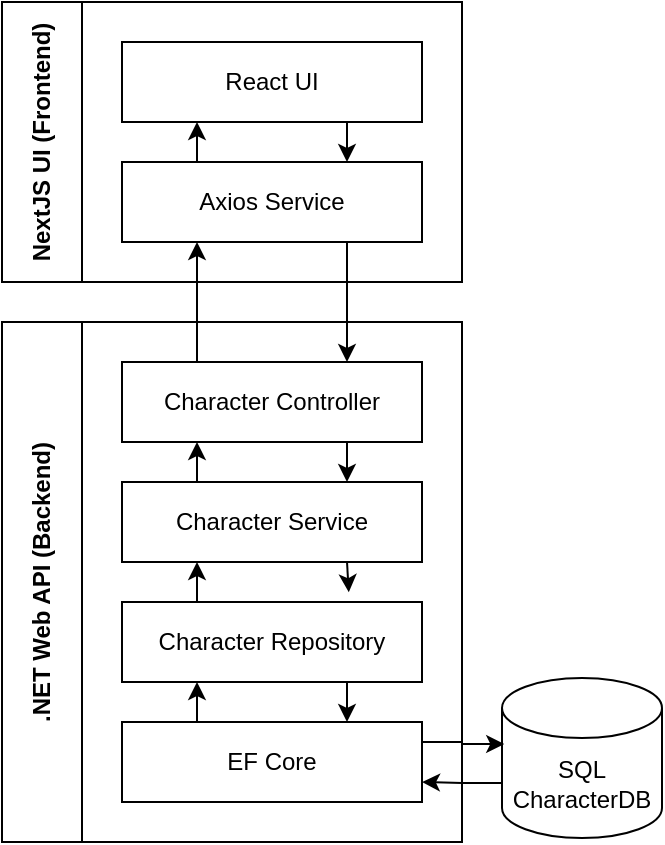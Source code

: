 <mxfile scale="1" border="0" version="25.0.3">
  <diagram name="Page-1" id="yqFe2_V2ecv8OxoXnB7d">
    <mxGraphModel dx="546" dy="767" grid="1" gridSize="10" guides="1" tooltips="1" connect="1" arrows="1" fold="1" page="1" pageScale="1" pageWidth="850" pageHeight="1100" math="0" shadow="0">
      <root>
        <mxCell id="0" />
        <mxCell id="1" parent="0" />
        <mxCell id="-6sq_t_GAiIfiy2M054W-25" style="edgeStyle=orthogonalEdgeStyle;rounded=0;orthogonalLoop=1;jettySize=auto;html=1;exitX=0;exitY=0;exitDx=0;exitDy=52.5;exitPerimeter=0;entryX=1;entryY=0.75;entryDx=0;entryDy=0;" parent="1" source="-6sq_t_GAiIfiy2M054W-1" target="-6sq_t_GAiIfiy2M054W-4" edge="1">
          <mxGeometry relative="1" as="geometry" />
        </mxCell>
        <mxCell id="-6sq_t_GAiIfiy2M054W-1" value="SQL&lt;br&gt;CharacterDB" style="shape=cylinder3;whiteSpace=wrap;html=1;boundedLbl=1;backgroundOutline=1;size=15;" parent="1" vertex="1">
          <mxGeometry x="330" y="638" width="80" height="80" as="geometry" />
        </mxCell>
        <mxCell id="-6sq_t_GAiIfiy2M054W-2" value=".NET Web API (Backend)" style="swimlane;horizontal=0;whiteSpace=wrap;html=1;startSize=40;" parent="1" vertex="1">
          <mxGeometry x="80" y="460" width="230" height="260" as="geometry" />
        </mxCell>
        <mxCell id="-6sq_t_GAiIfiy2M054W-17" style="edgeStyle=orthogonalEdgeStyle;rounded=0;orthogonalLoop=1;jettySize=auto;html=1;exitX=0.25;exitY=0;exitDx=0;exitDy=0;entryX=0.25;entryY=1;entryDx=0;entryDy=0;" parent="-6sq_t_GAiIfiy2M054W-2" source="-6sq_t_GAiIfiy2M054W-4" target="-6sq_t_GAiIfiy2M054W-5" edge="1">
          <mxGeometry relative="1" as="geometry" />
        </mxCell>
        <mxCell id="-6sq_t_GAiIfiy2M054W-4" value="EF Core" style="rounded=0;whiteSpace=wrap;html=1;" parent="-6sq_t_GAiIfiy2M054W-2" vertex="1">
          <mxGeometry x="60" y="200" width="150" height="40" as="geometry" />
        </mxCell>
        <mxCell id="-6sq_t_GAiIfiy2M054W-16" style="edgeStyle=orthogonalEdgeStyle;rounded=0;orthogonalLoop=1;jettySize=auto;html=1;exitX=0.25;exitY=0;exitDx=0;exitDy=0;entryX=0.25;entryY=1;entryDx=0;entryDy=0;" parent="-6sq_t_GAiIfiy2M054W-2" source="-6sq_t_GAiIfiy2M054W-5" target="-6sq_t_GAiIfiy2M054W-6" edge="1">
          <mxGeometry relative="1" as="geometry" />
        </mxCell>
        <mxCell id="-6sq_t_GAiIfiy2M054W-18" style="edgeStyle=orthogonalEdgeStyle;rounded=0;orthogonalLoop=1;jettySize=auto;html=1;exitX=0.75;exitY=1;exitDx=0;exitDy=0;entryX=0.75;entryY=0;entryDx=0;entryDy=0;" parent="-6sq_t_GAiIfiy2M054W-2" source="-6sq_t_GAiIfiy2M054W-5" target="-6sq_t_GAiIfiy2M054W-4" edge="1">
          <mxGeometry relative="1" as="geometry" />
        </mxCell>
        <mxCell id="-6sq_t_GAiIfiy2M054W-5" value="Character Repository" style="rounded=0;whiteSpace=wrap;html=1;" parent="-6sq_t_GAiIfiy2M054W-2" vertex="1">
          <mxGeometry x="60" y="140" width="150" height="40" as="geometry" />
        </mxCell>
        <mxCell id="-6sq_t_GAiIfiy2M054W-15" style="edgeStyle=orthogonalEdgeStyle;rounded=0;orthogonalLoop=1;jettySize=auto;html=1;exitX=0.25;exitY=0;exitDx=0;exitDy=0;entryX=0.25;entryY=1;entryDx=0;entryDy=0;" parent="-6sq_t_GAiIfiy2M054W-2" source="-6sq_t_GAiIfiy2M054W-6" target="-6sq_t_GAiIfiy2M054W-7" edge="1">
          <mxGeometry relative="1" as="geometry" />
        </mxCell>
        <mxCell id="-6sq_t_GAiIfiy2M054W-6" value="Character Service" style="rounded=0;whiteSpace=wrap;html=1;" parent="-6sq_t_GAiIfiy2M054W-2" vertex="1">
          <mxGeometry x="60" y="80" width="150" height="40" as="geometry" />
        </mxCell>
        <mxCell id="-6sq_t_GAiIfiy2M054W-20" style="edgeStyle=orthogonalEdgeStyle;rounded=0;orthogonalLoop=1;jettySize=auto;html=1;exitX=0.75;exitY=1;exitDx=0;exitDy=0;entryX=0.75;entryY=0;entryDx=0;entryDy=0;" parent="-6sq_t_GAiIfiy2M054W-2" source="-6sq_t_GAiIfiy2M054W-7" target="-6sq_t_GAiIfiy2M054W-6" edge="1">
          <mxGeometry relative="1" as="geometry" />
        </mxCell>
        <mxCell id="-6sq_t_GAiIfiy2M054W-7" value="&lt;div&gt;Character Controller&lt;/div&gt;" style="rounded=0;whiteSpace=wrap;html=1;" parent="-6sq_t_GAiIfiy2M054W-2" vertex="1">
          <mxGeometry x="60" y="20" width="150" height="40" as="geometry" />
        </mxCell>
        <mxCell id="-6sq_t_GAiIfiy2M054W-19" style="edgeStyle=orthogonalEdgeStyle;rounded=0;orthogonalLoop=1;jettySize=auto;html=1;exitX=0.75;exitY=1;exitDx=0;exitDy=0;entryX=0.756;entryY=-0.122;entryDx=0;entryDy=0;entryPerimeter=0;" parent="-6sq_t_GAiIfiy2M054W-2" source="-6sq_t_GAiIfiy2M054W-6" target="-6sq_t_GAiIfiy2M054W-5" edge="1">
          <mxGeometry relative="1" as="geometry" />
        </mxCell>
        <mxCell id="-6sq_t_GAiIfiy2M054W-3" value="NextJS UI (Frontend)" style="swimlane;horizontal=0;whiteSpace=wrap;html=1;startSize=40;" parent="1" vertex="1">
          <mxGeometry x="80" y="300" width="230" height="140" as="geometry" />
        </mxCell>
        <mxCell id="-6sq_t_GAiIfiy2M054W-14" style="edgeStyle=orthogonalEdgeStyle;rounded=0;orthogonalLoop=1;jettySize=auto;html=1;exitX=0.75;exitY=1;exitDx=0;exitDy=0;entryX=0.75;entryY=0;entryDx=0;entryDy=0;" parent="-6sq_t_GAiIfiy2M054W-3" source="-6sq_t_GAiIfiy2M054W-8" target="-6sq_t_GAiIfiy2M054W-12" edge="1">
          <mxGeometry relative="1" as="geometry" />
        </mxCell>
        <mxCell id="-6sq_t_GAiIfiy2M054W-8" value="React UI" style="rounded=0;whiteSpace=wrap;html=1;" parent="-6sq_t_GAiIfiy2M054W-3" vertex="1">
          <mxGeometry x="60" y="20" width="150" height="40" as="geometry" />
        </mxCell>
        <mxCell id="-6sq_t_GAiIfiy2M054W-13" style="edgeStyle=orthogonalEdgeStyle;rounded=0;orthogonalLoop=1;jettySize=auto;html=1;exitX=0.25;exitY=0;exitDx=0;exitDy=0;entryX=0.25;entryY=1;entryDx=0;entryDy=0;" parent="-6sq_t_GAiIfiy2M054W-3" source="-6sq_t_GAiIfiy2M054W-12" target="-6sq_t_GAiIfiy2M054W-8" edge="1">
          <mxGeometry relative="1" as="geometry" />
        </mxCell>
        <mxCell id="-6sq_t_GAiIfiy2M054W-12" value="Axios Service" style="rounded=0;whiteSpace=wrap;html=1;" parent="-6sq_t_GAiIfiy2M054W-3" vertex="1">
          <mxGeometry x="60" y="80" width="150" height="40" as="geometry" />
        </mxCell>
        <mxCell id="-6sq_t_GAiIfiy2M054W-21" style="edgeStyle=orthogonalEdgeStyle;rounded=0;orthogonalLoop=1;jettySize=auto;html=1;exitX=0.75;exitY=1;exitDx=0;exitDy=0;entryX=0.75;entryY=0;entryDx=0;entryDy=0;" parent="1" source="-6sq_t_GAiIfiy2M054W-12" target="-6sq_t_GAiIfiy2M054W-7" edge="1">
          <mxGeometry relative="1" as="geometry" />
        </mxCell>
        <mxCell id="-6sq_t_GAiIfiy2M054W-22" style="edgeStyle=orthogonalEdgeStyle;rounded=0;orthogonalLoop=1;jettySize=auto;html=1;exitX=0.25;exitY=0;exitDx=0;exitDy=0;entryX=0.25;entryY=1;entryDx=0;entryDy=0;" parent="1" source="-6sq_t_GAiIfiy2M054W-7" target="-6sq_t_GAiIfiy2M054W-12" edge="1">
          <mxGeometry relative="1" as="geometry" />
        </mxCell>
        <mxCell id="-6sq_t_GAiIfiy2M054W-23" style="edgeStyle=orthogonalEdgeStyle;rounded=0;orthogonalLoop=1;jettySize=auto;html=1;exitX=1;exitY=0.25;exitDx=0;exitDy=0;entryX=0.014;entryY=0.413;entryDx=0;entryDy=0;entryPerimeter=0;" parent="1" source="-6sq_t_GAiIfiy2M054W-4" target="-6sq_t_GAiIfiy2M054W-1" edge="1">
          <mxGeometry relative="1" as="geometry" />
        </mxCell>
      </root>
    </mxGraphModel>
  </diagram>
</mxfile>
